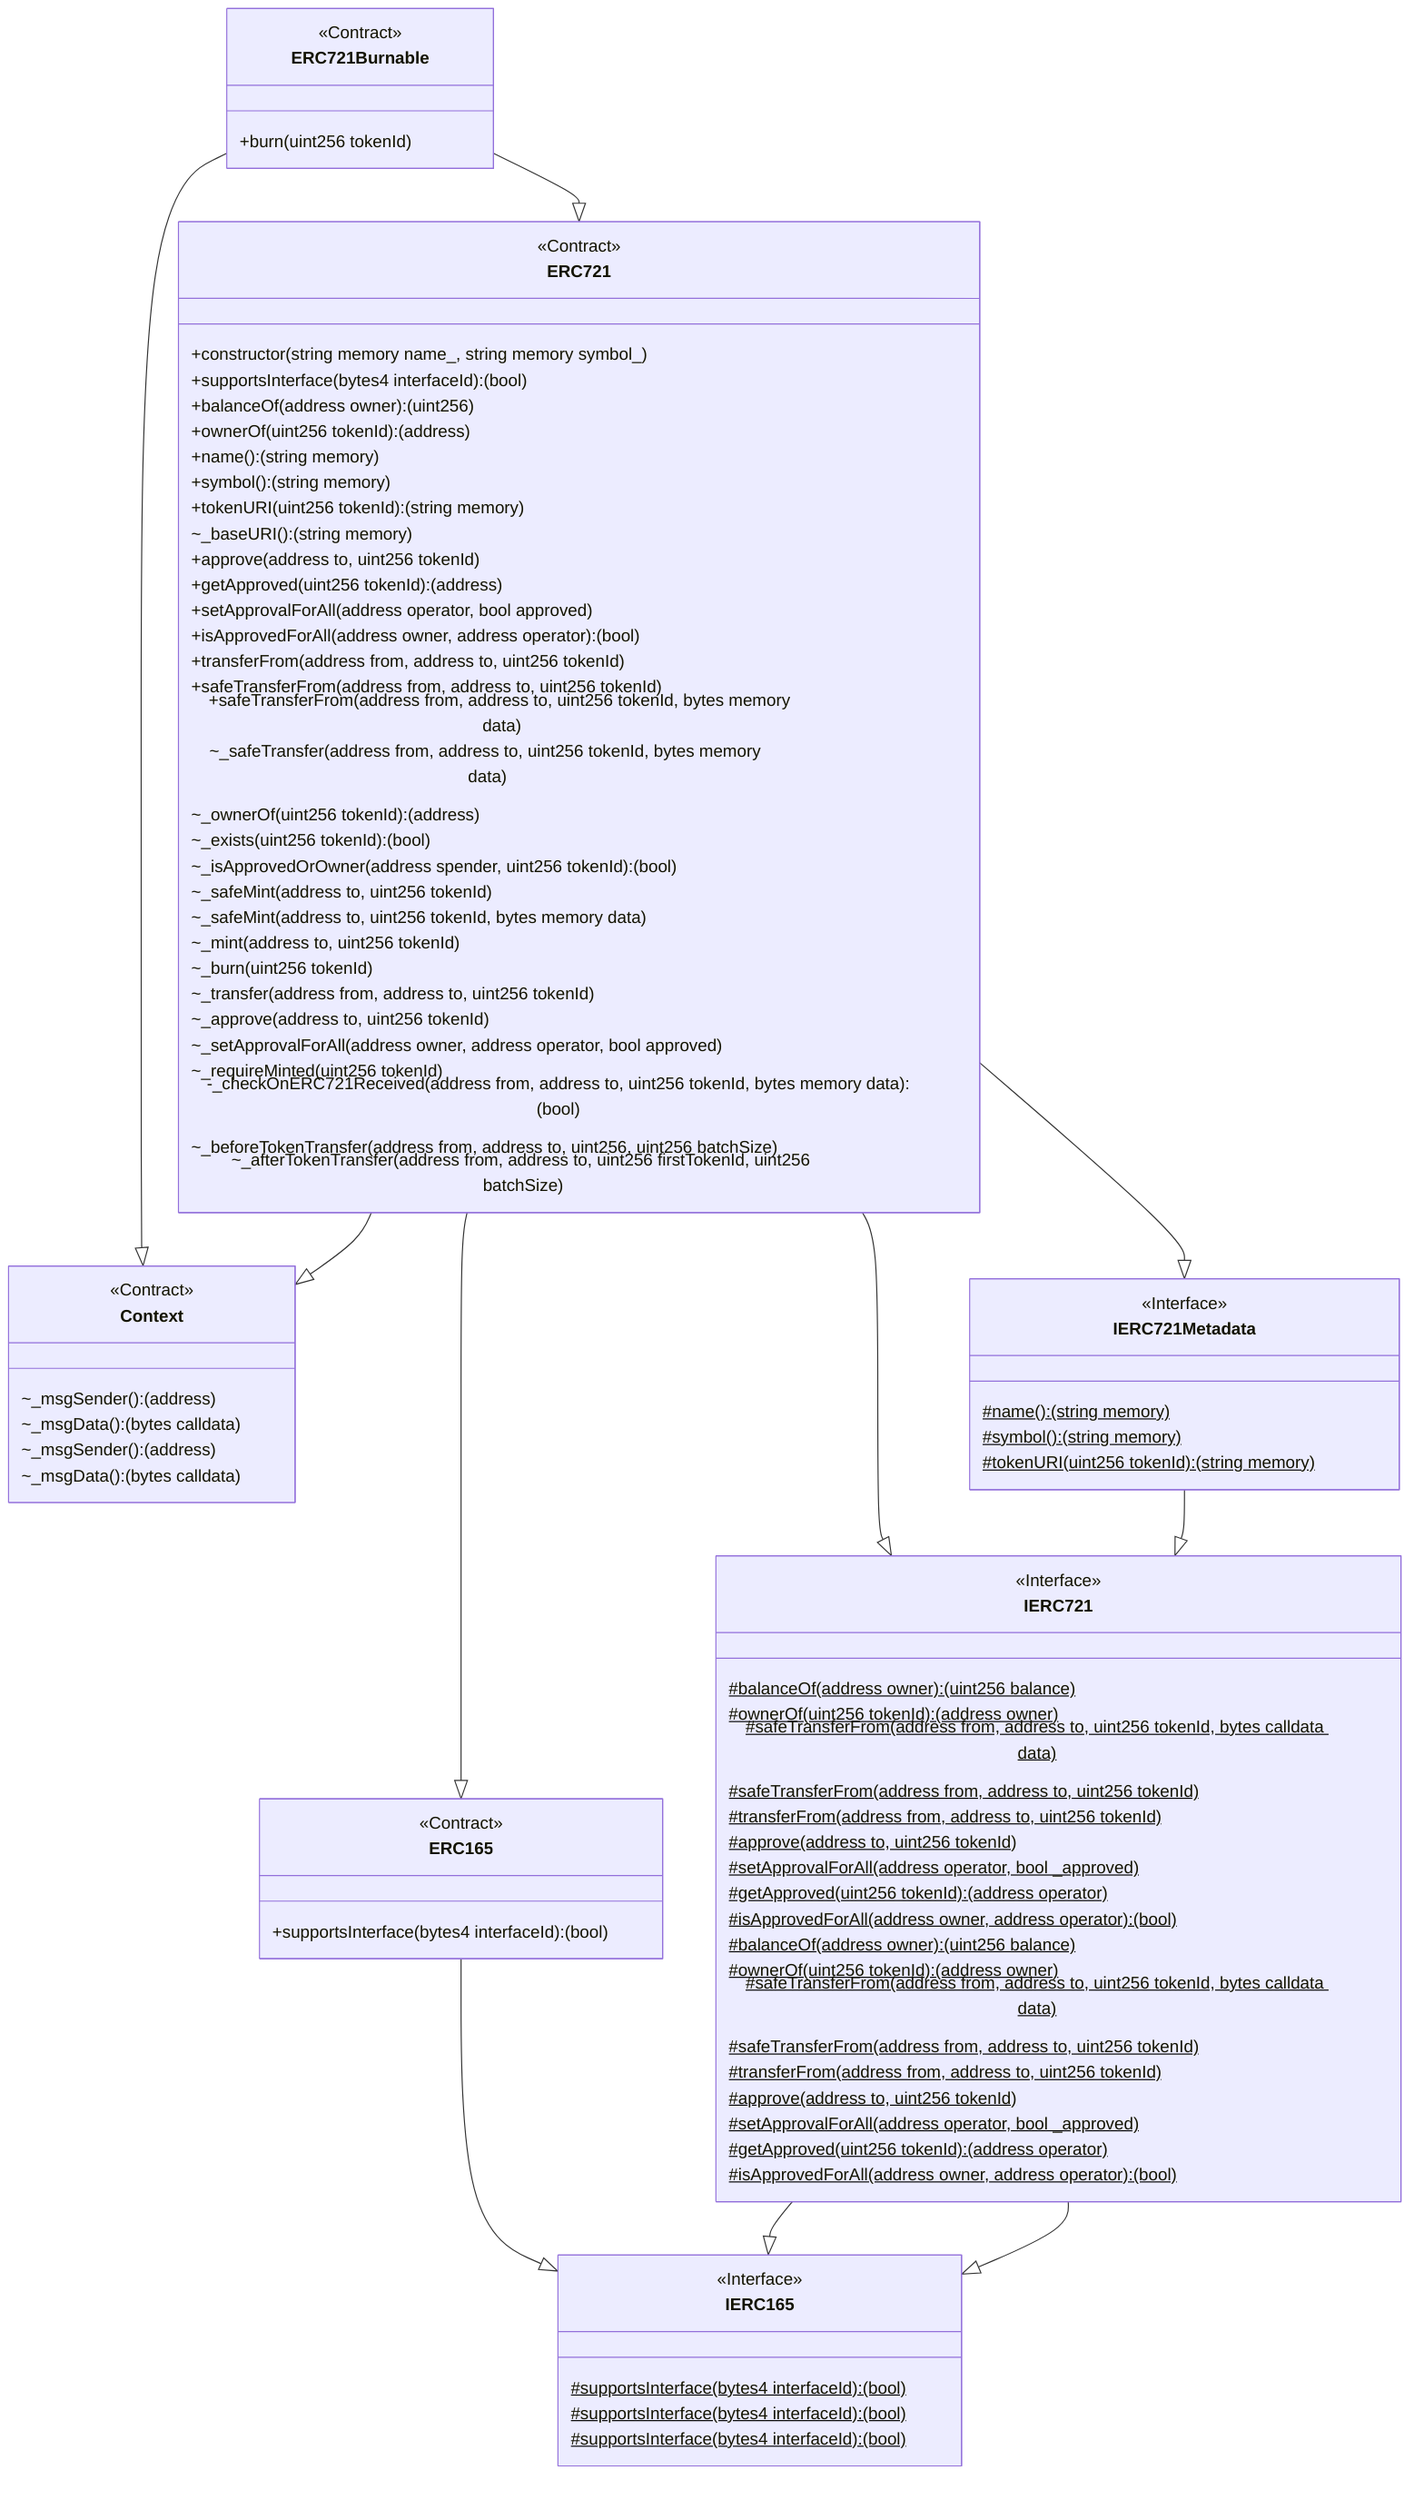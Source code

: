 classDiagram
  %% 306:465:3
  class ERC721Burnable {
    <<Contract>>
    +burn(uint256 tokenId)
  }
  
  ERC721Burnable --|> Context
  
  %% 608:235:6
  class Context {
    <<Contract>>
    ~_msgSender(): (address)
    ~_msgData(): (bytes calldata)
  }
  
  ERC721Burnable --|> ERC721
  
  %% 628:16327:0
  class ERC721 {
    <<Contract>>
    +constructor(string memory name_, string memory symbol_)
    +supportsInterface(bytes4 interfaceId): (bool)
    +balanceOf(address owner): (uint256)
    +ownerOf(uint256 tokenId): (address)
    +name(): (string memory)
    +symbol(): (string memory)
    +tokenURI(uint256 tokenId): (string memory)
    ~_baseURI(): (string memory)
    +approve(address to, uint256 tokenId)
    +getApproved(uint256 tokenId): (address)
    +setApprovalForAll(address operator, bool approved)
    +isApprovedForAll(address owner, address operator): (bool)
    +transferFrom(address from, address to, uint256 tokenId)
    +safeTransferFrom(address from, address to, uint256 tokenId)
    +safeTransferFrom(address from, address to, uint256 tokenId, bytes memory data)
    ~_safeTransfer(address from, address to, uint256 tokenId, bytes memory data)
    ~_ownerOf(uint256 tokenId): (address)
    ~_exists(uint256 tokenId): (bool)
    ~_isApprovedOrOwner(address spender, uint256 tokenId): (bool)
    ~_safeMint(address to, uint256 tokenId)
    ~_safeMint(address to, uint256 tokenId, bytes memory data)
    ~_mint(address to, uint256 tokenId)
    ~_burn(uint256 tokenId)
    ~_transfer(address from, address to, uint256 tokenId)
    ~_approve(address to, uint256 tokenId)
    ~_setApprovalForAll(address owner, address operator, bool approved)
    ~_requireMinted(uint256 tokenId)
    -_checkOnERC721Received(address from, address to, uint256 tokenId, bytes memory data): (bool)
    ~_beforeTokenTransfer(address from, address to, uint256, uint256 batchSize)
    ~_afterTokenTransfer(address from, address to, uint256 firstTokenId, uint256 batchSize)
  }
  
  ERC721 --|> Context
  
  %% 608:235:6
  class Context {
    <<Contract>>
    ~_msgSender(): (address)
    ~_msgData(): (bytes calldata)
  }
  
  ERC721 --|> ERC165
  
  %% 726:260:8
  class ERC165 {
    <<Contract>>
    +supportsInterface(bytes4 interfaceId): (bool)
  }
  
  ERC165 --|> IERC165
  
  %% 405:447:9
  class IERC165 {
    <<Interface>>
    #supportsInterface(bytes4 interfaceId): (bool)$
  }
  
  ERC721 --|> IERC721
  
  %% 250:4725:1
  class IERC721 {
    <<Interface>>
    #balanceOf(address owner): (uint256 balance)$
    #ownerOf(uint256 tokenId): (address owner)$
    #safeTransferFrom(address from, address to, uint256 tokenId, bytes calldata data)$
    #safeTransferFrom(address from, address to, uint256 tokenId)$
    #transferFrom(address from, address to, uint256 tokenId)$
    #approve(address to, uint256 tokenId)$
    #setApprovalForAll(address operator, bool _approved)$
    #getApproved(uint256 tokenId): (address operator)$
    #isApprovedForAll(address owner, address operator): (bool)$
  }
  
  IERC721 --|> IERC165
  
  %% 405:447:9
  class IERC165 {
    <<Interface>>
    #supportsInterface(bytes4 interfaceId): (bool)$
  }
  
  ERC721 --|> IERC721Metadata
  
  %% 297:463:4
  class IERC721Metadata {
    <<Interface>>
    #name(): (string memory)$
    #symbol(): (string memory)$
    #tokenURI(uint256 tokenId): (string memory)$
  }
  
  IERC721Metadata --|> IERC721
  
  %% 250:4725:1
  class IERC721 {
    <<Interface>>
    #balanceOf(address owner): (uint256 balance)$
    #ownerOf(uint256 tokenId): (address owner)$
    #safeTransferFrom(address from, address to, uint256 tokenId, bytes calldata data)$
    #safeTransferFrom(address from, address to, uint256 tokenId)$
    #transferFrom(address from, address to, uint256 tokenId)$
    #approve(address to, uint256 tokenId)$
    #setApprovalForAll(address operator, bool _approved)$
    #getApproved(uint256 tokenId): (address operator)$
    #isApprovedForAll(address owner, address operator): (bool)$
  }
  
  IERC721 --|> IERC165
  
  %% 405:447:9
  class IERC165 {
    <<Interface>>
    #supportsInterface(bytes4 interfaceId): (bool)$
  }